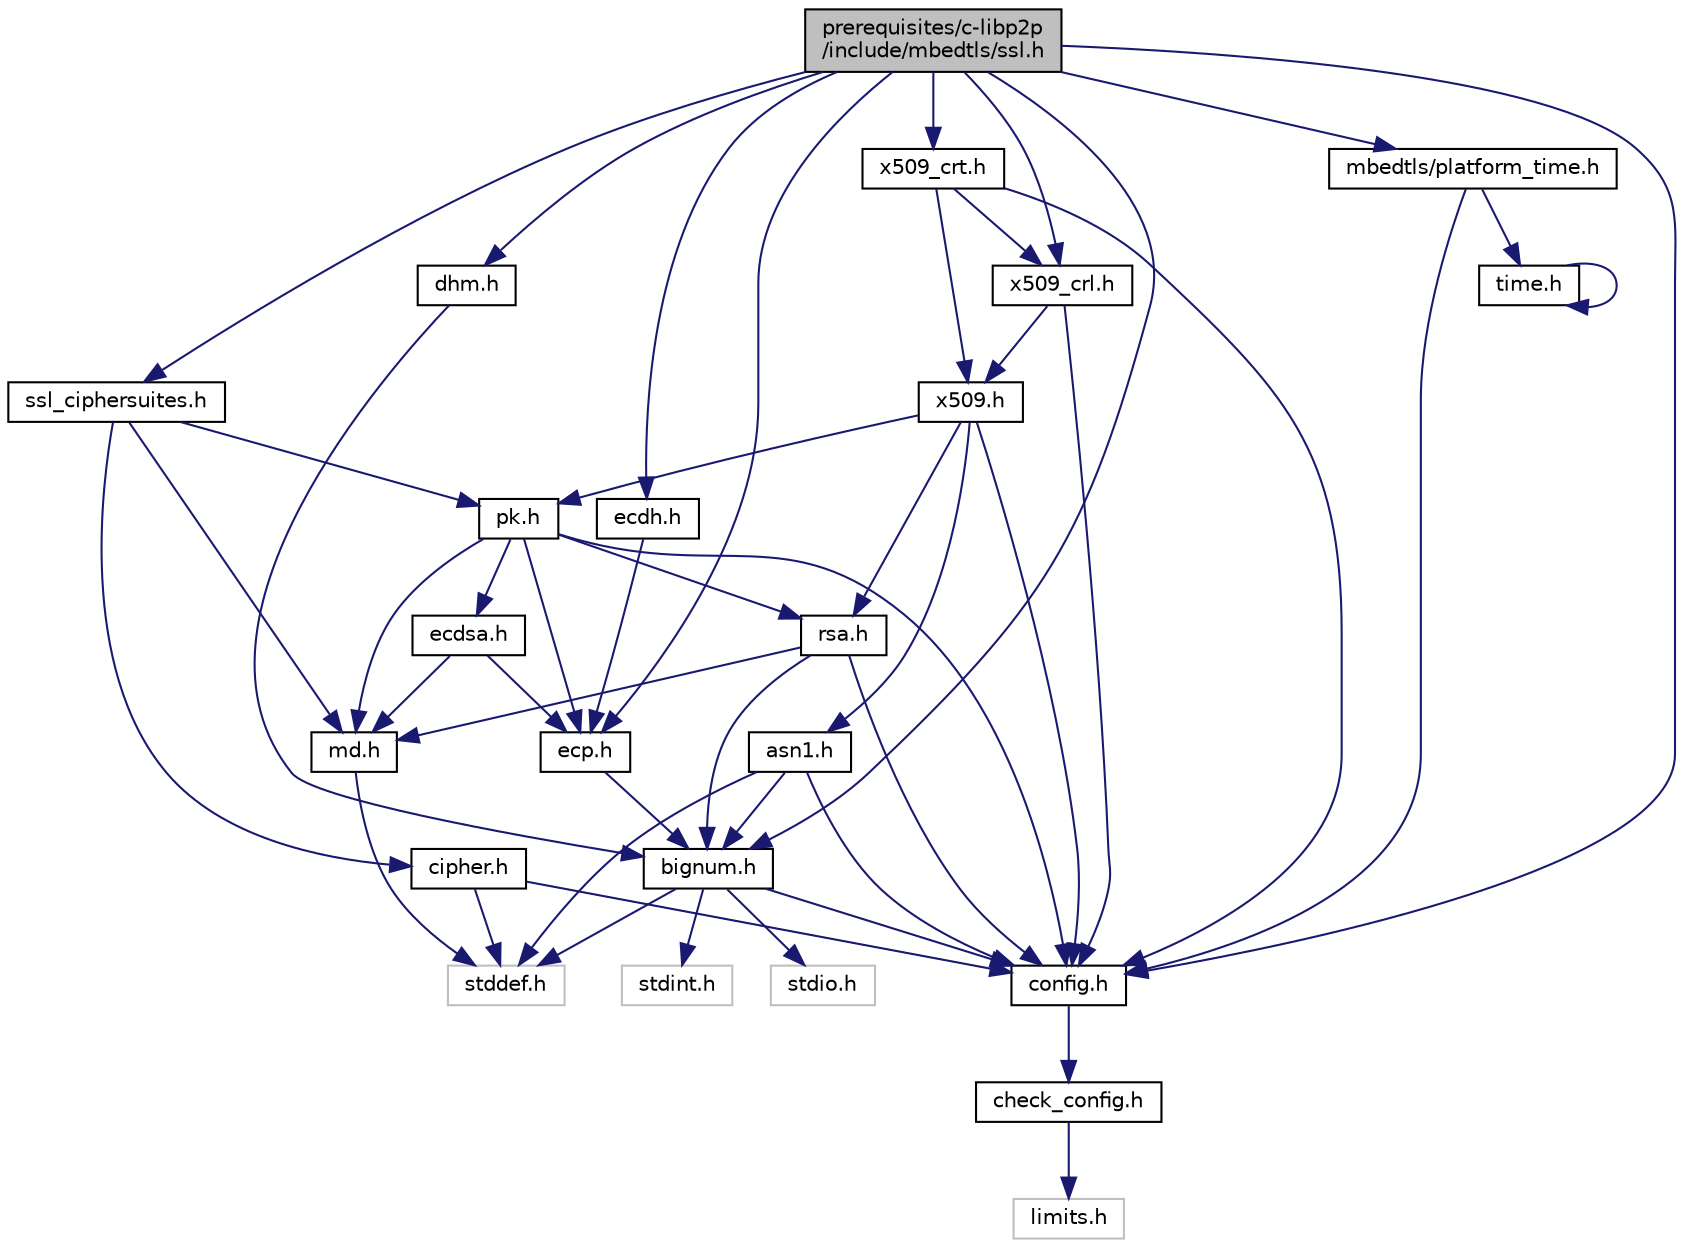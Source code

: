 digraph "prerequisites/c-libp2p/include/mbedtls/ssl.h"
{
  edge [fontname="Helvetica",fontsize="10",labelfontname="Helvetica",labelfontsize="10"];
  node [fontname="Helvetica",fontsize="10",shape=record];
  Node0 [label="prerequisites/c-libp2p\l/include/mbedtls/ssl.h",height=0.2,width=0.4,color="black", fillcolor="grey75", style="filled", fontcolor="black"];
  Node0 -> Node1 [color="midnightblue",fontsize="10",style="solid"];
  Node1 [label="config.h",height=0.2,width=0.4,color="black", fillcolor="white", style="filled",URL="$c-libp2p_2include_2mbedtls_2config_8h_source.html"];
  Node1 -> Node2 [color="midnightblue",fontsize="10",style="solid"];
  Node2 [label="check_config.h",height=0.2,width=0.4,color="black", fillcolor="white", style="filled",URL="$check__config_8h.html",tooltip="Consistency checks for configuration options. "];
  Node2 -> Node3 [color="midnightblue",fontsize="10",style="solid"];
  Node3 [label="limits.h",height=0.2,width=0.4,color="grey75", fillcolor="white", style="filled"];
  Node0 -> Node4 [color="midnightblue",fontsize="10",style="solid"];
  Node4 [label="bignum.h",height=0.2,width=0.4,color="black", fillcolor="white", style="filled",URL="$bignum_8h.html",tooltip="Multi-precision integer library. "];
  Node4 -> Node1 [color="midnightblue",fontsize="10",style="solid"];
  Node4 -> Node5 [color="midnightblue",fontsize="10",style="solid"];
  Node5 [label="stddef.h",height=0.2,width=0.4,color="grey75", fillcolor="white", style="filled"];
  Node4 -> Node6 [color="midnightblue",fontsize="10",style="solid"];
  Node6 [label="stdint.h",height=0.2,width=0.4,color="grey75", fillcolor="white", style="filled"];
  Node4 -> Node7 [color="midnightblue",fontsize="10",style="solid"];
  Node7 [label="stdio.h",height=0.2,width=0.4,color="grey75", fillcolor="white", style="filled"];
  Node0 -> Node8 [color="midnightblue",fontsize="10",style="solid"];
  Node8 [label="ecp.h",height=0.2,width=0.4,color="black", fillcolor="white", style="filled",URL="$ecp_8h.html",tooltip="Elliptic curves over GF(p) "];
  Node8 -> Node4 [color="midnightblue",fontsize="10",style="solid"];
  Node0 -> Node9 [color="midnightblue",fontsize="10",style="solid"];
  Node9 [label="ssl_ciphersuites.h",height=0.2,width=0.4,color="black", fillcolor="white", style="filled",URL="$ssl__ciphersuites_8h.html",tooltip="SSL Ciphersuites for mbed TLS. "];
  Node9 -> Node10 [color="midnightblue",fontsize="10",style="solid"];
  Node10 [label="pk.h",height=0.2,width=0.4,color="black", fillcolor="white", style="filled",URL="$pk_8h.html",tooltip="Public Key abstraction layer. "];
  Node10 -> Node1 [color="midnightblue",fontsize="10",style="solid"];
  Node10 -> Node11 [color="midnightblue",fontsize="10",style="solid"];
  Node11 [label="md.h",height=0.2,width=0.4,color="black", fillcolor="white", style="filled",URL="$md_8h.html",tooltip="Generic message digest wrapper. "];
  Node11 -> Node5 [color="midnightblue",fontsize="10",style="solid"];
  Node10 -> Node12 [color="midnightblue",fontsize="10",style="solid"];
  Node12 [label="rsa.h",height=0.2,width=0.4,color="black", fillcolor="white", style="filled",URL="$c-libp2p_2include_2mbedtls_2rsa_8h_source.html"];
  Node12 -> Node1 [color="midnightblue",fontsize="10",style="solid"];
  Node12 -> Node4 [color="midnightblue",fontsize="10",style="solid"];
  Node12 -> Node11 [color="midnightblue",fontsize="10",style="solid"];
  Node10 -> Node8 [color="midnightblue",fontsize="10",style="solid"];
  Node10 -> Node13 [color="midnightblue",fontsize="10",style="solid"];
  Node13 [label="ecdsa.h",height=0.2,width=0.4,color="black", fillcolor="white", style="filled",URL="$c-libp2p_2include_2mbedtls_2ecdsa_8h_source.html"];
  Node13 -> Node8 [color="midnightblue",fontsize="10",style="solid"];
  Node13 -> Node11 [color="midnightblue",fontsize="10",style="solid"];
  Node9 -> Node14 [color="midnightblue",fontsize="10",style="solid"];
  Node14 [label="cipher.h",height=0.2,width=0.4,color="black", fillcolor="white", style="filled",URL="$cipher_8h.html",tooltip="Generic cipher wrapper. "];
  Node14 -> Node1 [color="midnightblue",fontsize="10",style="solid"];
  Node14 -> Node5 [color="midnightblue",fontsize="10",style="solid"];
  Node9 -> Node11 [color="midnightblue",fontsize="10",style="solid"];
  Node0 -> Node15 [color="midnightblue",fontsize="10",style="solid"];
  Node15 [label="x509_crt.h",height=0.2,width=0.4,color="black", fillcolor="white", style="filled",URL="$x509__crt_8h.html",tooltip="X.509 certificate parsing and writing. "];
  Node15 -> Node1 [color="midnightblue",fontsize="10",style="solid"];
  Node15 -> Node16 [color="midnightblue",fontsize="10",style="solid"];
  Node16 [label="x509.h",height=0.2,width=0.4,color="black", fillcolor="white", style="filled",URL="$mbedtls_2x509_8h_source.html"];
  Node16 -> Node1 [color="midnightblue",fontsize="10",style="solid"];
  Node16 -> Node17 [color="midnightblue",fontsize="10",style="solid"];
  Node17 [label="asn1.h",height=0.2,width=0.4,color="black", fillcolor="white", style="filled",URL="$asn1_8h.html",tooltip="Generic ASN.1 parsing. "];
  Node17 -> Node1 [color="midnightblue",fontsize="10",style="solid"];
  Node17 -> Node5 [color="midnightblue",fontsize="10",style="solid"];
  Node17 -> Node4 [color="midnightblue",fontsize="10",style="solid"];
  Node16 -> Node10 [color="midnightblue",fontsize="10",style="solid"];
  Node16 -> Node12 [color="midnightblue",fontsize="10",style="solid"];
  Node15 -> Node18 [color="midnightblue",fontsize="10",style="solid"];
  Node18 [label="x509_crl.h",height=0.2,width=0.4,color="black", fillcolor="white", style="filled",URL="$c-libp2p_2include_2mbedtls_2x509__crl_8h_source.html"];
  Node18 -> Node1 [color="midnightblue",fontsize="10",style="solid"];
  Node18 -> Node16 [color="midnightblue",fontsize="10",style="solid"];
  Node0 -> Node18 [color="midnightblue",fontsize="10",style="solid"];
  Node0 -> Node19 [color="midnightblue",fontsize="10",style="solid"];
  Node19 [label="dhm.h",height=0.2,width=0.4,color="black", fillcolor="white", style="filled",URL="$dhm_8h.html",tooltip="Diffie-Hellman-Merkle key exchange. "];
  Node19 -> Node4 [color="midnightblue",fontsize="10",style="solid"];
  Node0 -> Node20 [color="midnightblue",fontsize="10",style="solid"];
  Node20 [label="ecdh.h",height=0.2,width=0.4,color="black", fillcolor="white", style="filled",URL="$c-libp2p_2include_2mbedtls_2ecdh_8h_source.html"];
  Node20 -> Node8 [color="midnightblue",fontsize="10",style="solid"];
  Node0 -> Node21 [color="midnightblue",fontsize="10",style="solid"];
  Node21 [label="mbedtls/platform_time.h",height=0.2,width=0.4,color="black", fillcolor="white", style="filled",URL="$platform__time_8h.html",tooltip="mbed TLS Platform time abstraction "];
  Node21 -> Node1 [color="midnightblue",fontsize="10",style="solid"];
  Node21 -> Node22 [color="midnightblue",fontsize="10",style="solid"];
  Node22 [label="time.h",height=0.2,width=0.4,color="black", fillcolor="white", style="filled",URL="$time_8h_source.html"];
  Node22 -> Node22 [color="midnightblue",fontsize="10",style="solid"];
}
